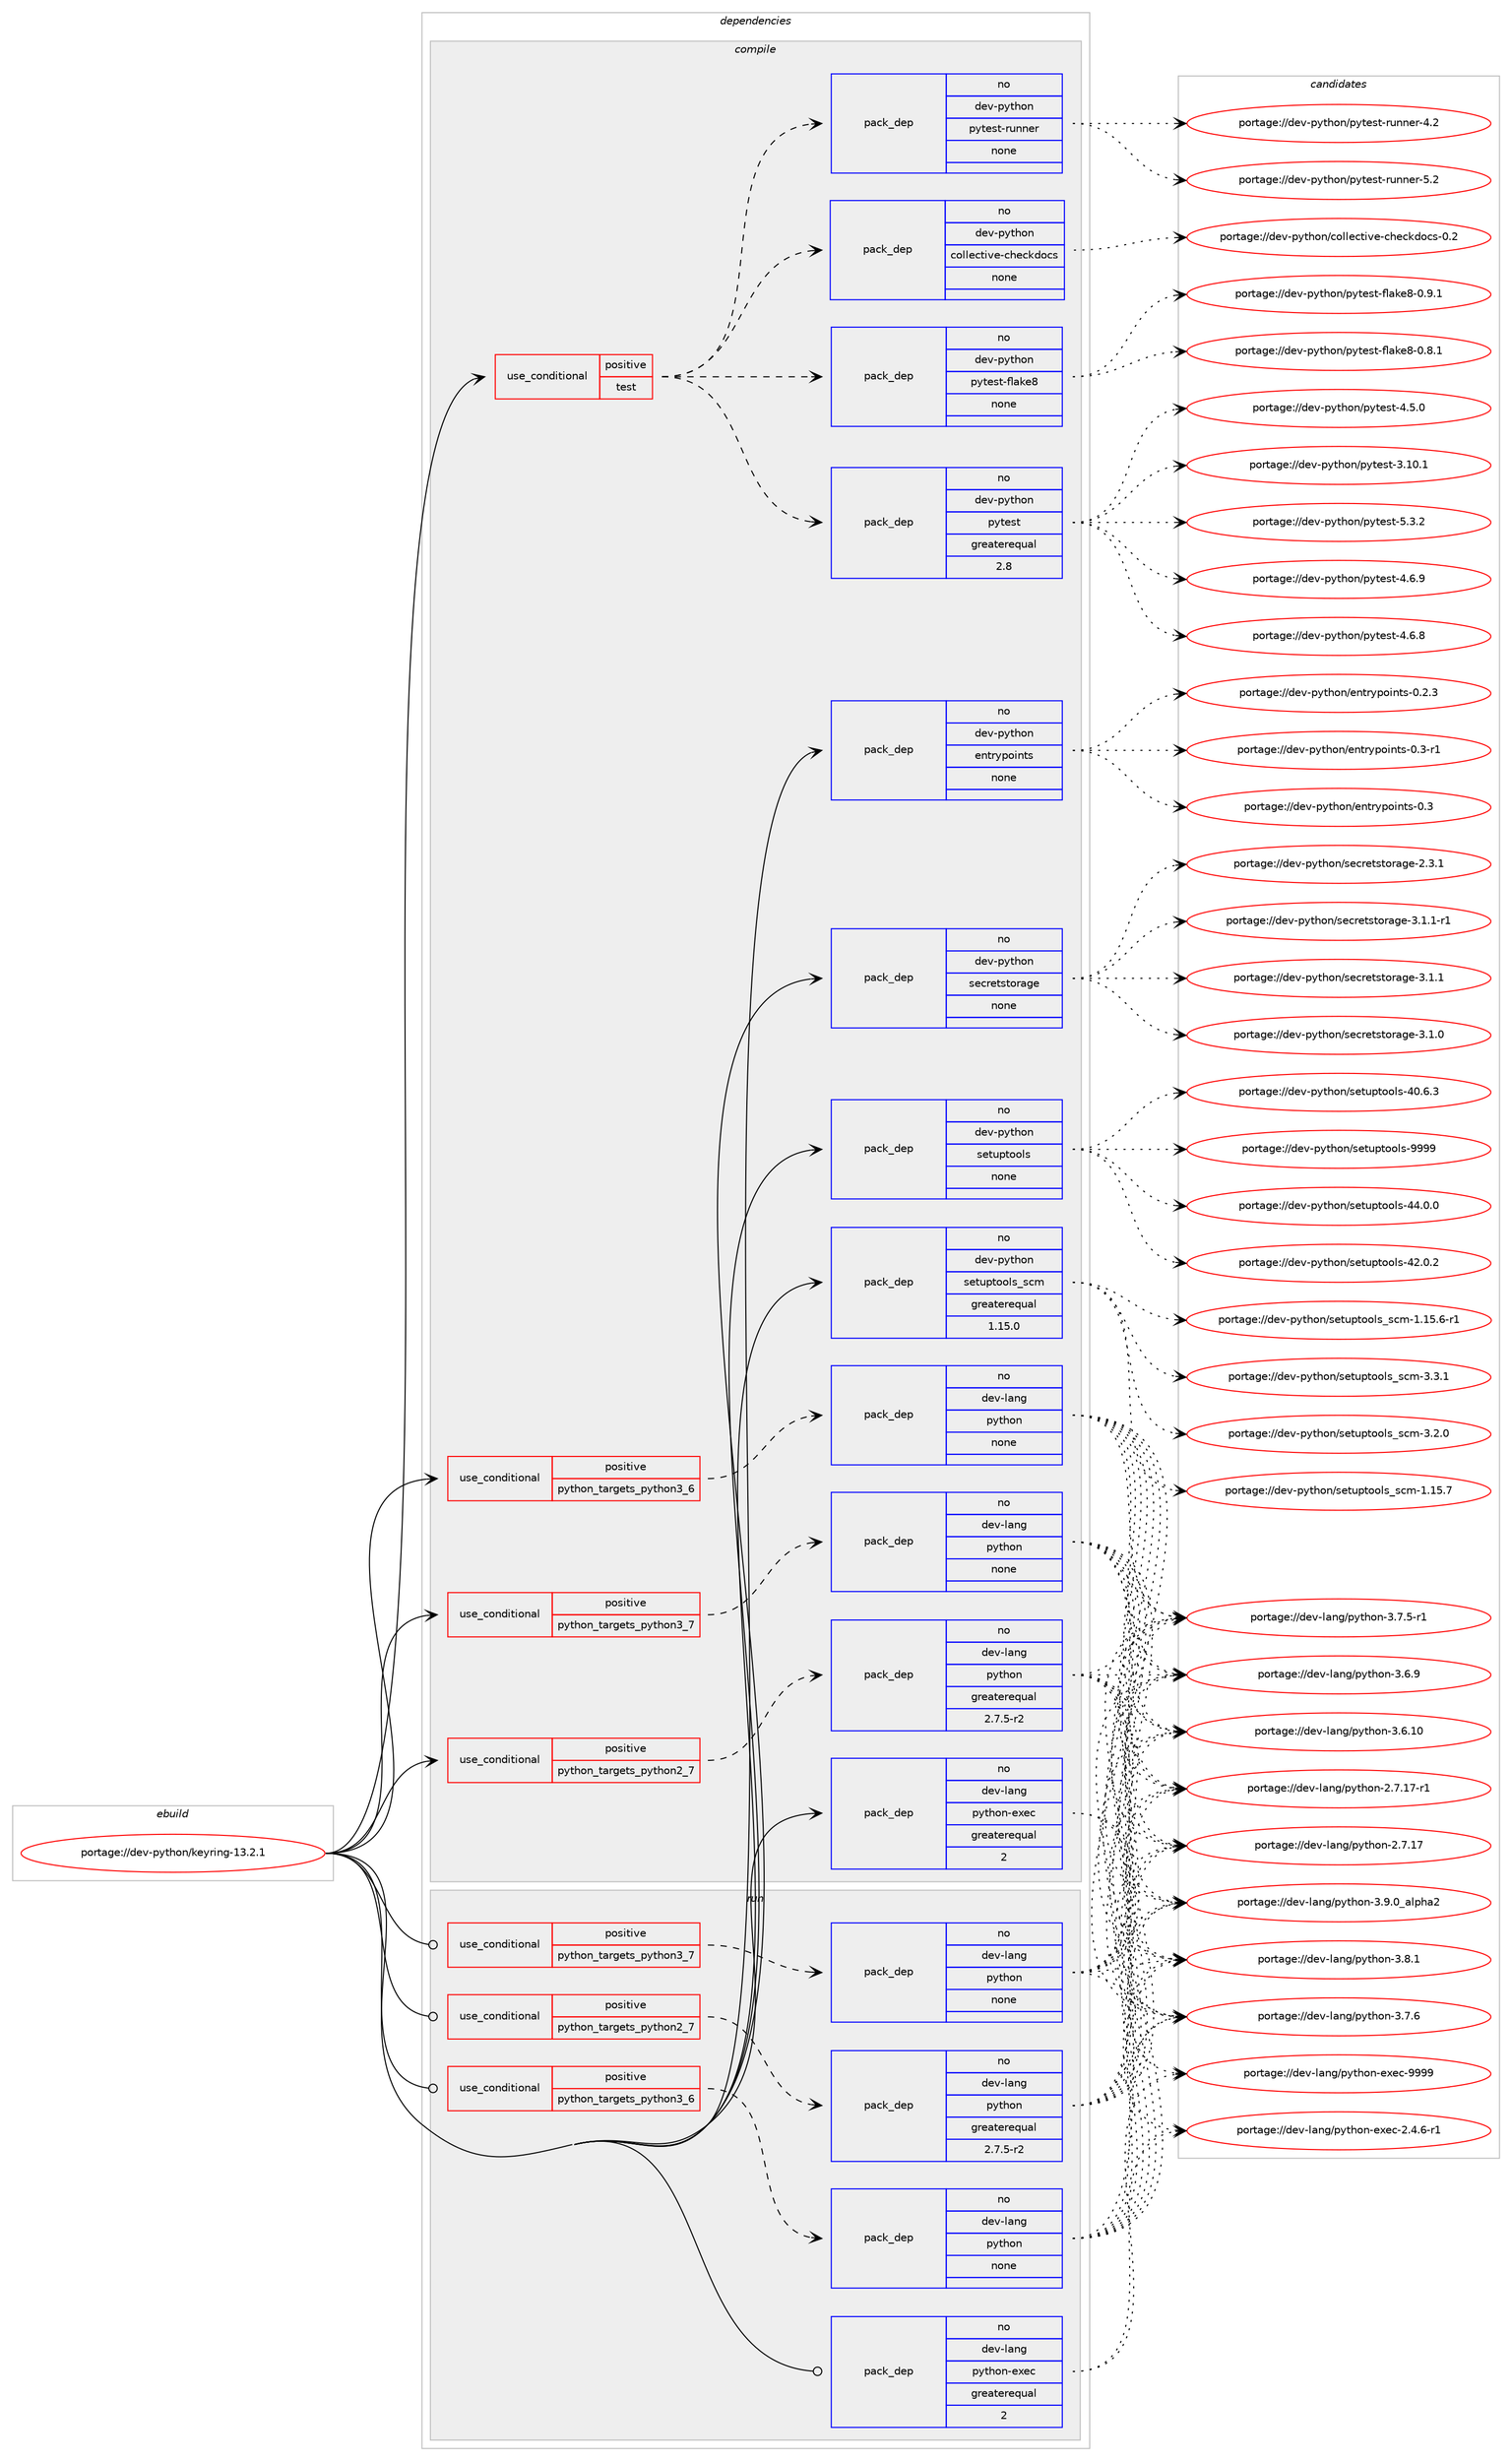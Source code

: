 digraph prolog {

# *************
# Graph options
# *************

newrank=true;
concentrate=true;
compound=true;
graph [rankdir=LR,fontname=Helvetica,fontsize=10,ranksep=1.5];#, ranksep=2.5, nodesep=0.2];
edge  [arrowhead=vee];
node  [fontname=Helvetica,fontsize=10];

# **********
# The ebuild
# **********

subgraph cluster_leftcol {
color=gray;
label=<<i>ebuild</i>>;
id [label="portage://dev-python/keyring-13.2.1", color=red, width=4, href="../dev-python/keyring-13.2.1.svg"];
}

# ****************
# The dependencies
# ****************

subgraph cluster_midcol {
color=gray;
label=<<i>dependencies</i>>;
subgraph cluster_compile {
fillcolor="#eeeeee";
style=filled;
label=<<i>compile</i>>;
subgraph cond113729 {
dependency453123 [label=<<TABLE BORDER="0" CELLBORDER="1" CELLSPACING="0" CELLPADDING="4"><TR><TD ROWSPAN="3" CELLPADDING="10">use_conditional</TD></TR><TR><TD>positive</TD></TR><TR><TD>python_targets_python2_7</TD></TR></TABLE>>, shape=none, color=red];
subgraph pack334414 {
dependency453124 [label=<<TABLE BORDER="0" CELLBORDER="1" CELLSPACING="0" CELLPADDING="4" WIDTH="220"><TR><TD ROWSPAN="6" CELLPADDING="30">pack_dep</TD></TR><TR><TD WIDTH="110">no</TD></TR><TR><TD>dev-lang</TD></TR><TR><TD>python</TD></TR><TR><TD>greaterequal</TD></TR><TR><TD>2.7.5-r2</TD></TR></TABLE>>, shape=none, color=blue];
}
dependency453123:e -> dependency453124:w [weight=20,style="dashed",arrowhead="vee"];
}
id:e -> dependency453123:w [weight=20,style="solid",arrowhead="vee"];
subgraph cond113730 {
dependency453125 [label=<<TABLE BORDER="0" CELLBORDER="1" CELLSPACING="0" CELLPADDING="4"><TR><TD ROWSPAN="3" CELLPADDING="10">use_conditional</TD></TR><TR><TD>positive</TD></TR><TR><TD>python_targets_python3_6</TD></TR></TABLE>>, shape=none, color=red];
subgraph pack334415 {
dependency453126 [label=<<TABLE BORDER="0" CELLBORDER="1" CELLSPACING="0" CELLPADDING="4" WIDTH="220"><TR><TD ROWSPAN="6" CELLPADDING="30">pack_dep</TD></TR><TR><TD WIDTH="110">no</TD></TR><TR><TD>dev-lang</TD></TR><TR><TD>python</TD></TR><TR><TD>none</TD></TR><TR><TD></TD></TR></TABLE>>, shape=none, color=blue];
}
dependency453125:e -> dependency453126:w [weight=20,style="dashed",arrowhead="vee"];
}
id:e -> dependency453125:w [weight=20,style="solid",arrowhead="vee"];
subgraph cond113731 {
dependency453127 [label=<<TABLE BORDER="0" CELLBORDER="1" CELLSPACING="0" CELLPADDING="4"><TR><TD ROWSPAN="3" CELLPADDING="10">use_conditional</TD></TR><TR><TD>positive</TD></TR><TR><TD>python_targets_python3_7</TD></TR></TABLE>>, shape=none, color=red];
subgraph pack334416 {
dependency453128 [label=<<TABLE BORDER="0" CELLBORDER="1" CELLSPACING="0" CELLPADDING="4" WIDTH="220"><TR><TD ROWSPAN="6" CELLPADDING="30">pack_dep</TD></TR><TR><TD WIDTH="110">no</TD></TR><TR><TD>dev-lang</TD></TR><TR><TD>python</TD></TR><TR><TD>none</TD></TR><TR><TD></TD></TR></TABLE>>, shape=none, color=blue];
}
dependency453127:e -> dependency453128:w [weight=20,style="dashed",arrowhead="vee"];
}
id:e -> dependency453127:w [weight=20,style="solid",arrowhead="vee"];
subgraph cond113732 {
dependency453129 [label=<<TABLE BORDER="0" CELLBORDER="1" CELLSPACING="0" CELLPADDING="4"><TR><TD ROWSPAN="3" CELLPADDING="10">use_conditional</TD></TR><TR><TD>positive</TD></TR><TR><TD>test</TD></TR></TABLE>>, shape=none, color=red];
subgraph pack334417 {
dependency453130 [label=<<TABLE BORDER="0" CELLBORDER="1" CELLSPACING="0" CELLPADDING="4" WIDTH="220"><TR><TD ROWSPAN="6" CELLPADDING="30">pack_dep</TD></TR><TR><TD WIDTH="110">no</TD></TR><TR><TD>dev-python</TD></TR><TR><TD>pytest-runner</TD></TR><TR><TD>none</TD></TR><TR><TD></TD></TR></TABLE>>, shape=none, color=blue];
}
dependency453129:e -> dependency453130:w [weight=20,style="dashed",arrowhead="vee"];
subgraph pack334418 {
dependency453131 [label=<<TABLE BORDER="0" CELLBORDER="1" CELLSPACING="0" CELLPADDING="4" WIDTH="220"><TR><TD ROWSPAN="6" CELLPADDING="30">pack_dep</TD></TR><TR><TD WIDTH="110">no</TD></TR><TR><TD>dev-python</TD></TR><TR><TD>pytest</TD></TR><TR><TD>greaterequal</TD></TR><TR><TD>2.8</TD></TR></TABLE>>, shape=none, color=blue];
}
dependency453129:e -> dependency453131:w [weight=20,style="dashed",arrowhead="vee"];
subgraph pack334419 {
dependency453132 [label=<<TABLE BORDER="0" CELLBORDER="1" CELLSPACING="0" CELLPADDING="4" WIDTH="220"><TR><TD ROWSPAN="6" CELLPADDING="30">pack_dep</TD></TR><TR><TD WIDTH="110">no</TD></TR><TR><TD>dev-python</TD></TR><TR><TD>pytest-flake8</TD></TR><TR><TD>none</TD></TR><TR><TD></TD></TR></TABLE>>, shape=none, color=blue];
}
dependency453129:e -> dependency453132:w [weight=20,style="dashed",arrowhead="vee"];
subgraph pack334420 {
dependency453133 [label=<<TABLE BORDER="0" CELLBORDER="1" CELLSPACING="0" CELLPADDING="4" WIDTH="220"><TR><TD ROWSPAN="6" CELLPADDING="30">pack_dep</TD></TR><TR><TD WIDTH="110">no</TD></TR><TR><TD>dev-python</TD></TR><TR><TD>collective-checkdocs</TD></TR><TR><TD>none</TD></TR><TR><TD></TD></TR></TABLE>>, shape=none, color=blue];
}
dependency453129:e -> dependency453133:w [weight=20,style="dashed",arrowhead="vee"];
}
id:e -> dependency453129:w [weight=20,style="solid",arrowhead="vee"];
subgraph pack334421 {
dependency453134 [label=<<TABLE BORDER="0" CELLBORDER="1" CELLSPACING="0" CELLPADDING="4" WIDTH="220"><TR><TD ROWSPAN="6" CELLPADDING="30">pack_dep</TD></TR><TR><TD WIDTH="110">no</TD></TR><TR><TD>dev-lang</TD></TR><TR><TD>python-exec</TD></TR><TR><TD>greaterequal</TD></TR><TR><TD>2</TD></TR></TABLE>>, shape=none, color=blue];
}
id:e -> dependency453134:w [weight=20,style="solid",arrowhead="vee"];
subgraph pack334422 {
dependency453135 [label=<<TABLE BORDER="0" CELLBORDER="1" CELLSPACING="0" CELLPADDING="4" WIDTH="220"><TR><TD ROWSPAN="6" CELLPADDING="30">pack_dep</TD></TR><TR><TD WIDTH="110">no</TD></TR><TR><TD>dev-python</TD></TR><TR><TD>entrypoints</TD></TR><TR><TD>none</TD></TR><TR><TD></TD></TR></TABLE>>, shape=none, color=blue];
}
id:e -> dependency453135:w [weight=20,style="solid",arrowhead="vee"];
subgraph pack334423 {
dependency453136 [label=<<TABLE BORDER="0" CELLBORDER="1" CELLSPACING="0" CELLPADDING="4" WIDTH="220"><TR><TD ROWSPAN="6" CELLPADDING="30">pack_dep</TD></TR><TR><TD WIDTH="110">no</TD></TR><TR><TD>dev-python</TD></TR><TR><TD>secretstorage</TD></TR><TR><TD>none</TD></TR><TR><TD></TD></TR></TABLE>>, shape=none, color=blue];
}
id:e -> dependency453136:w [weight=20,style="solid",arrowhead="vee"];
subgraph pack334424 {
dependency453137 [label=<<TABLE BORDER="0" CELLBORDER="1" CELLSPACING="0" CELLPADDING="4" WIDTH="220"><TR><TD ROWSPAN="6" CELLPADDING="30">pack_dep</TD></TR><TR><TD WIDTH="110">no</TD></TR><TR><TD>dev-python</TD></TR><TR><TD>setuptools</TD></TR><TR><TD>none</TD></TR><TR><TD></TD></TR></TABLE>>, shape=none, color=blue];
}
id:e -> dependency453137:w [weight=20,style="solid",arrowhead="vee"];
subgraph pack334425 {
dependency453138 [label=<<TABLE BORDER="0" CELLBORDER="1" CELLSPACING="0" CELLPADDING="4" WIDTH="220"><TR><TD ROWSPAN="6" CELLPADDING="30">pack_dep</TD></TR><TR><TD WIDTH="110">no</TD></TR><TR><TD>dev-python</TD></TR><TR><TD>setuptools_scm</TD></TR><TR><TD>greaterequal</TD></TR><TR><TD>1.15.0</TD></TR></TABLE>>, shape=none, color=blue];
}
id:e -> dependency453138:w [weight=20,style="solid",arrowhead="vee"];
}
subgraph cluster_compileandrun {
fillcolor="#eeeeee";
style=filled;
label=<<i>compile and run</i>>;
}
subgraph cluster_run {
fillcolor="#eeeeee";
style=filled;
label=<<i>run</i>>;
subgraph cond113733 {
dependency453139 [label=<<TABLE BORDER="0" CELLBORDER="1" CELLSPACING="0" CELLPADDING="4"><TR><TD ROWSPAN="3" CELLPADDING="10">use_conditional</TD></TR><TR><TD>positive</TD></TR><TR><TD>python_targets_python2_7</TD></TR></TABLE>>, shape=none, color=red];
subgraph pack334426 {
dependency453140 [label=<<TABLE BORDER="0" CELLBORDER="1" CELLSPACING="0" CELLPADDING="4" WIDTH="220"><TR><TD ROWSPAN="6" CELLPADDING="30">pack_dep</TD></TR><TR><TD WIDTH="110">no</TD></TR><TR><TD>dev-lang</TD></TR><TR><TD>python</TD></TR><TR><TD>greaterequal</TD></TR><TR><TD>2.7.5-r2</TD></TR></TABLE>>, shape=none, color=blue];
}
dependency453139:e -> dependency453140:w [weight=20,style="dashed",arrowhead="vee"];
}
id:e -> dependency453139:w [weight=20,style="solid",arrowhead="odot"];
subgraph cond113734 {
dependency453141 [label=<<TABLE BORDER="0" CELLBORDER="1" CELLSPACING="0" CELLPADDING="4"><TR><TD ROWSPAN="3" CELLPADDING="10">use_conditional</TD></TR><TR><TD>positive</TD></TR><TR><TD>python_targets_python3_6</TD></TR></TABLE>>, shape=none, color=red];
subgraph pack334427 {
dependency453142 [label=<<TABLE BORDER="0" CELLBORDER="1" CELLSPACING="0" CELLPADDING="4" WIDTH="220"><TR><TD ROWSPAN="6" CELLPADDING="30">pack_dep</TD></TR><TR><TD WIDTH="110">no</TD></TR><TR><TD>dev-lang</TD></TR><TR><TD>python</TD></TR><TR><TD>none</TD></TR><TR><TD></TD></TR></TABLE>>, shape=none, color=blue];
}
dependency453141:e -> dependency453142:w [weight=20,style="dashed",arrowhead="vee"];
}
id:e -> dependency453141:w [weight=20,style="solid",arrowhead="odot"];
subgraph cond113735 {
dependency453143 [label=<<TABLE BORDER="0" CELLBORDER="1" CELLSPACING="0" CELLPADDING="4"><TR><TD ROWSPAN="3" CELLPADDING="10">use_conditional</TD></TR><TR><TD>positive</TD></TR><TR><TD>python_targets_python3_7</TD></TR></TABLE>>, shape=none, color=red];
subgraph pack334428 {
dependency453144 [label=<<TABLE BORDER="0" CELLBORDER="1" CELLSPACING="0" CELLPADDING="4" WIDTH="220"><TR><TD ROWSPAN="6" CELLPADDING="30">pack_dep</TD></TR><TR><TD WIDTH="110">no</TD></TR><TR><TD>dev-lang</TD></TR><TR><TD>python</TD></TR><TR><TD>none</TD></TR><TR><TD></TD></TR></TABLE>>, shape=none, color=blue];
}
dependency453143:e -> dependency453144:w [weight=20,style="dashed",arrowhead="vee"];
}
id:e -> dependency453143:w [weight=20,style="solid",arrowhead="odot"];
subgraph pack334429 {
dependency453145 [label=<<TABLE BORDER="0" CELLBORDER="1" CELLSPACING="0" CELLPADDING="4" WIDTH="220"><TR><TD ROWSPAN="6" CELLPADDING="30">pack_dep</TD></TR><TR><TD WIDTH="110">no</TD></TR><TR><TD>dev-lang</TD></TR><TR><TD>python-exec</TD></TR><TR><TD>greaterequal</TD></TR><TR><TD>2</TD></TR></TABLE>>, shape=none, color=blue];
}
id:e -> dependency453145:w [weight=20,style="solid",arrowhead="odot"];
}
}

# **************
# The candidates
# **************

subgraph cluster_choices {
rank=same;
color=gray;
label=<<i>candidates</i>>;

subgraph choice334414 {
color=black;
nodesep=1;
choice10010111845108971101034711212111610411111045514657464895971081121049750 [label="portage://dev-lang/python-3.9.0_alpha2", color=red, width=4,href="../dev-lang/python-3.9.0_alpha2.svg"];
choice100101118451089711010347112121116104111110455146564649 [label="portage://dev-lang/python-3.8.1", color=red, width=4,href="../dev-lang/python-3.8.1.svg"];
choice100101118451089711010347112121116104111110455146554654 [label="portage://dev-lang/python-3.7.6", color=red, width=4,href="../dev-lang/python-3.7.6.svg"];
choice1001011184510897110103471121211161041111104551465546534511449 [label="portage://dev-lang/python-3.7.5-r1", color=red, width=4,href="../dev-lang/python-3.7.5-r1.svg"];
choice100101118451089711010347112121116104111110455146544657 [label="portage://dev-lang/python-3.6.9", color=red, width=4,href="../dev-lang/python-3.6.9.svg"];
choice10010111845108971101034711212111610411111045514654464948 [label="portage://dev-lang/python-3.6.10", color=red, width=4,href="../dev-lang/python-3.6.10.svg"];
choice100101118451089711010347112121116104111110455046554649554511449 [label="portage://dev-lang/python-2.7.17-r1", color=red, width=4,href="../dev-lang/python-2.7.17-r1.svg"];
choice10010111845108971101034711212111610411111045504655464955 [label="portage://dev-lang/python-2.7.17", color=red, width=4,href="../dev-lang/python-2.7.17.svg"];
dependency453124:e -> choice10010111845108971101034711212111610411111045514657464895971081121049750:w [style=dotted,weight="100"];
dependency453124:e -> choice100101118451089711010347112121116104111110455146564649:w [style=dotted,weight="100"];
dependency453124:e -> choice100101118451089711010347112121116104111110455146554654:w [style=dotted,weight="100"];
dependency453124:e -> choice1001011184510897110103471121211161041111104551465546534511449:w [style=dotted,weight="100"];
dependency453124:e -> choice100101118451089711010347112121116104111110455146544657:w [style=dotted,weight="100"];
dependency453124:e -> choice10010111845108971101034711212111610411111045514654464948:w [style=dotted,weight="100"];
dependency453124:e -> choice100101118451089711010347112121116104111110455046554649554511449:w [style=dotted,weight="100"];
dependency453124:e -> choice10010111845108971101034711212111610411111045504655464955:w [style=dotted,weight="100"];
}
subgraph choice334415 {
color=black;
nodesep=1;
choice10010111845108971101034711212111610411111045514657464895971081121049750 [label="portage://dev-lang/python-3.9.0_alpha2", color=red, width=4,href="../dev-lang/python-3.9.0_alpha2.svg"];
choice100101118451089711010347112121116104111110455146564649 [label="portage://dev-lang/python-3.8.1", color=red, width=4,href="../dev-lang/python-3.8.1.svg"];
choice100101118451089711010347112121116104111110455146554654 [label="portage://dev-lang/python-3.7.6", color=red, width=4,href="../dev-lang/python-3.7.6.svg"];
choice1001011184510897110103471121211161041111104551465546534511449 [label="portage://dev-lang/python-3.7.5-r1", color=red, width=4,href="../dev-lang/python-3.7.5-r1.svg"];
choice100101118451089711010347112121116104111110455146544657 [label="portage://dev-lang/python-3.6.9", color=red, width=4,href="../dev-lang/python-3.6.9.svg"];
choice10010111845108971101034711212111610411111045514654464948 [label="portage://dev-lang/python-3.6.10", color=red, width=4,href="../dev-lang/python-3.6.10.svg"];
choice100101118451089711010347112121116104111110455046554649554511449 [label="portage://dev-lang/python-2.7.17-r1", color=red, width=4,href="../dev-lang/python-2.7.17-r1.svg"];
choice10010111845108971101034711212111610411111045504655464955 [label="portage://dev-lang/python-2.7.17", color=red, width=4,href="../dev-lang/python-2.7.17.svg"];
dependency453126:e -> choice10010111845108971101034711212111610411111045514657464895971081121049750:w [style=dotted,weight="100"];
dependency453126:e -> choice100101118451089711010347112121116104111110455146564649:w [style=dotted,weight="100"];
dependency453126:e -> choice100101118451089711010347112121116104111110455146554654:w [style=dotted,weight="100"];
dependency453126:e -> choice1001011184510897110103471121211161041111104551465546534511449:w [style=dotted,weight="100"];
dependency453126:e -> choice100101118451089711010347112121116104111110455146544657:w [style=dotted,weight="100"];
dependency453126:e -> choice10010111845108971101034711212111610411111045514654464948:w [style=dotted,weight="100"];
dependency453126:e -> choice100101118451089711010347112121116104111110455046554649554511449:w [style=dotted,weight="100"];
dependency453126:e -> choice10010111845108971101034711212111610411111045504655464955:w [style=dotted,weight="100"];
}
subgraph choice334416 {
color=black;
nodesep=1;
choice10010111845108971101034711212111610411111045514657464895971081121049750 [label="portage://dev-lang/python-3.9.0_alpha2", color=red, width=4,href="../dev-lang/python-3.9.0_alpha2.svg"];
choice100101118451089711010347112121116104111110455146564649 [label="portage://dev-lang/python-3.8.1", color=red, width=4,href="../dev-lang/python-3.8.1.svg"];
choice100101118451089711010347112121116104111110455146554654 [label="portage://dev-lang/python-3.7.6", color=red, width=4,href="../dev-lang/python-3.7.6.svg"];
choice1001011184510897110103471121211161041111104551465546534511449 [label="portage://dev-lang/python-3.7.5-r1", color=red, width=4,href="../dev-lang/python-3.7.5-r1.svg"];
choice100101118451089711010347112121116104111110455146544657 [label="portage://dev-lang/python-3.6.9", color=red, width=4,href="../dev-lang/python-3.6.9.svg"];
choice10010111845108971101034711212111610411111045514654464948 [label="portage://dev-lang/python-3.6.10", color=red, width=4,href="../dev-lang/python-3.6.10.svg"];
choice100101118451089711010347112121116104111110455046554649554511449 [label="portage://dev-lang/python-2.7.17-r1", color=red, width=4,href="../dev-lang/python-2.7.17-r1.svg"];
choice10010111845108971101034711212111610411111045504655464955 [label="portage://dev-lang/python-2.7.17", color=red, width=4,href="../dev-lang/python-2.7.17.svg"];
dependency453128:e -> choice10010111845108971101034711212111610411111045514657464895971081121049750:w [style=dotted,weight="100"];
dependency453128:e -> choice100101118451089711010347112121116104111110455146564649:w [style=dotted,weight="100"];
dependency453128:e -> choice100101118451089711010347112121116104111110455146554654:w [style=dotted,weight="100"];
dependency453128:e -> choice1001011184510897110103471121211161041111104551465546534511449:w [style=dotted,weight="100"];
dependency453128:e -> choice100101118451089711010347112121116104111110455146544657:w [style=dotted,weight="100"];
dependency453128:e -> choice10010111845108971101034711212111610411111045514654464948:w [style=dotted,weight="100"];
dependency453128:e -> choice100101118451089711010347112121116104111110455046554649554511449:w [style=dotted,weight="100"];
dependency453128:e -> choice10010111845108971101034711212111610411111045504655464955:w [style=dotted,weight="100"];
}
subgraph choice334417 {
color=black;
nodesep=1;
choice10010111845112121116104111110471121211161011151164511411711011010111445534650 [label="portage://dev-python/pytest-runner-5.2", color=red, width=4,href="../dev-python/pytest-runner-5.2.svg"];
choice10010111845112121116104111110471121211161011151164511411711011010111445524650 [label="portage://dev-python/pytest-runner-4.2", color=red, width=4,href="../dev-python/pytest-runner-4.2.svg"];
dependency453130:e -> choice10010111845112121116104111110471121211161011151164511411711011010111445534650:w [style=dotted,weight="100"];
dependency453130:e -> choice10010111845112121116104111110471121211161011151164511411711011010111445524650:w [style=dotted,weight="100"];
}
subgraph choice334418 {
color=black;
nodesep=1;
choice1001011184511212111610411111047112121116101115116455346514650 [label="portage://dev-python/pytest-5.3.2", color=red, width=4,href="../dev-python/pytest-5.3.2.svg"];
choice1001011184511212111610411111047112121116101115116455246544657 [label="portage://dev-python/pytest-4.6.9", color=red, width=4,href="../dev-python/pytest-4.6.9.svg"];
choice1001011184511212111610411111047112121116101115116455246544656 [label="portage://dev-python/pytest-4.6.8", color=red, width=4,href="../dev-python/pytest-4.6.8.svg"];
choice1001011184511212111610411111047112121116101115116455246534648 [label="portage://dev-python/pytest-4.5.0", color=red, width=4,href="../dev-python/pytest-4.5.0.svg"];
choice100101118451121211161041111104711212111610111511645514649484649 [label="portage://dev-python/pytest-3.10.1", color=red, width=4,href="../dev-python/pytest-3.10.1.svg"];
dependency453131:e -> choice1001011184511212111610411111047112121116101115116455346514650:w [style=dotted,weight="100"];
dependency453131:e -> choice1001011184511212111610411111047112121116101115116455246544657:w [style=dotted,weight="100"];
dependency453131:e -> choice1001011184511212111610411111047112121116101115116455246544656:w [style=dotted,weight="100"];
dependency453131:e -> choice1001011184511212111610411111047112121116101115116455246534648:w [style=dotted,weight="100"];
dependency453131:e -> choice100101118451121211161041111104711212111610111511645514649484649:w [style=dotted,weight="100"];
}
subgraph choice334419 {
color=black;
nodesep=1;
choice1001011184511212111610411111047112121116101115116451021089710710156454846574649 [label="portage://dev-python/pytest-flake8-0.9.1", color=red, width=4,href="../dev-python/pytest-flake8-0.9.1.svg"];
choice1001011184511212111610411111047112121116101115116451021089710710156454846564649 [label="portage://dev-python/pytest-flake8-0.8.1", color=red, width=4,href="../dev-python/pytest-flake8-0.8.1.svg"];
dependency453132:e -> choice1001011184511212111610411111047112121116101115116451021089710710156454846574649:w [style=dotted,weight="100"];
dependency453132:e -> choice1001011184511212111610411111047112121116101115116451021089710710156454846564649:w [style=dotted,weight="100"];
}
subgraph choice334420 {
color=black;
nodesep=1;
choice100101118451121211161041111104799111108108101991161051181014599104101991071001119911545484650 [label="portage://dev-python/collective-checkdocs-0.2", color=red, width=4,href="../dev-python/collective-checkdocs-0.2.svg"];
dependency453133:e -> choice100101118451121211161041111104799111108108101991161051181014599104101991071001119911545484650:w [style=dotted,weight="100"];
}
subgraph choice334421 {
color=black;
nodesep=1;
choice10010111845108971101034711212111610411111045101120101994557575757 [label="portage://dev-lang/python-exec-9999", color=red, width=4,href="../dev-lang/python-exec-9999.svg"];
choice10010111845108971101034711212111610411111045101120101994550465246544511449 [label="portage://dev-lang/python-exec-2.4.6-r1", color=red, width=4,href="../dev-lang/python-exec-2.4.6-r1.svg"];
dependency453134:e -> choice10010111845108971101034711212111610411111045101120101994557575757:w [style=dotted,weight="100"];
dependency453134:e -> choice10010111845108971101034711212111610411111045101120101994550465246544511449:w [style=dotted,weight="100"];
}
subgraph choice334422 {
color=black;
nodesep=1;
choice1001011184511212111610411111047101110116114121112111105110116115454846514511449 [label="portage://dev-python/entrypoints-0.3-r1", color=red, width=4,href="../dev-python/entrypoints-0.3-r1.svg"];
choice100101118451121211161041111104710111011611412111211110511011611545484651 [label="portage://dev-python/entrypoints-0.3", color=red, width=4,href="../dev-python/entrypoints-0.3.svg"];
choice1001011184511212111610411111047101110116114121112111105110116115454846504651 [label="portage://dev-python/entrypoints-0.2.3", color=red, width=4,href="../dev-python/entrypoints-0.2.3.svg"];
dependency453135:e -> choice1001011184511212111610411111047101110116114121112111105110116115454846514511449:w [style=dotted,weight="100"];
dependency453135:e -> choice100101118451121211161041111104710111011611412111211110511011611545484651:w [style=dotted,weight="100"];
dependency453135:e -> choice1001011184511212111610411111047101110116114121112111105110116115454846504651:w [style=dotted,weight="100"];
}
subgraph choice334423 {
color=black;
nodesep=1;
choice100101118451121211161041111104711510199114101116115116111114971031014551464946494511449 [label="portage://dev-python/secretstorage-3.1.1-r1", color=red, width=4,href="../dev-python/secretstorage-3.1.1-r1.svg"];
choice10010111845112121116104111110471151019911410111611511611111497103101455146494649 [label="portage://dev-python/secretstorage-3.1.1", color=red, width=4,href="../dev-python/secretstorage-3.1.1.svg"];
choice10010111845112121116104111110471151019911410111611511611111497103101455146494648 [label="portage://dev-python/secretstorage-3.1.0", color=red, width=4,href="../dev-python/secretstorage-3.1.0.svg"];
choice10010111845112121116104111110471151019911410111611511611111497103101455046514649 [label="portage://dev-python/secretstorage-2.3.1", color=red, width=4,href="../dev-python/secretstorage-2.3.1.svg"];
dependency453136:e -> choice100101118451121211161041111104711510199114101116115116111114971031014551464946494511449:w [style=dotted,weight="100"];
dependency453136:e -> choice10010111845112121116104111110471151019911410111611511611111497103101455146494649:w [style=dotted,weight="100"];
dependency453136:e -> choice10010111845112121116104111110471151019911410111611511611111497103101455146494648:w [style=dotted,weight="100"];
dependency453136:e -> choice10010111845112121116104111110471151019911410111611511611111497103101455046514649:w [style=dotted,weight="100"];
}
subgraph choice334424 {
color=black;
nodesep=1;
choice10010111845112121116104111110471151011161171121161111111081154557575757 [label="portage://dev-python/setuptools-9999", color=red, width=4,href="../dev-python/setuptools-9999.svg"];
choice100101118451121211161041111104711510111611711211611111110811545525246484648 [label="portage://dev-python/setuptools-44.0.0", color=red, width=4,href="../dev-python/setuptools-44.0.0.svg"];
choice100101118451121211161041111104711510111611711211611111110811545525046484650 [label="portage://dev-python/setuptools-42.0.2", color=red, width=4,href="../dev-python/setuptools-42.0.2.svg"];
choice100101118451121211161041111104711510111611711211611111110811545524846544651 [label="portage://dev-python/setuptools-40.6.3", color=red, width=4,href="../dev-python/setuptools-40.6.3.svg"];
dependency453137:e -> choice10010111845112121116104111110471151011161171121161111111081154557575757:w [style=dotted,weight="100"];
dependency453137:e -> choice100101118451121211161041111104711510111611711211611111110811545525246484648:w [style=dotted,weight="100"];
dependency453137:e -> choice100101118451121211161041111104711510111611711211611111110811545525046484650:w [style=dotted,weight="100"];
dependency453137:e -> choice100101118451121211161041111104711510111611711211611111110811545524846544651:w [style=dotted,weight="100"];
}
subgraph choice334425 {
color=black;
nodesep=1;
choice10010111845112121116104111110471151011161171121161111111081159511599109455146514649 [label="portage://dev-python/setuptools_scm-3.3.1", color=red, width=4,href="../dev-python/setuptools_scm-3.3.1.svg"];
choice10010111845112121116104111110471151011161171121161111111081159511599109455146504648 [label="portage://dev-python/setuptools_scm-3.2.0", color=red, width=4,href="../dev-python/setuptools_scm-3.2.0.svg"];
choice1001011184511212111610411111047115101116117112116111111108115951159910945494649534655 [label="portage://dev-python/setuptools_scm-1.15.7", color=red, width=4,href="../dev-python/setuptools_scm-1.15.7.svg"];
choice10010111845112121116104111110471151011161171121161111111081159511599109454946495346544511449 [label="portage://dev-python/setuptools_scm-1.15.6-r1", color=red, width=4,href="../dev-python/setuptools_scm-1.15.6-r1.svg"];
dependency453138:e -> choice10010111845112121116104111110471151011161171121161111111081159511599109455146514649:w [style=dotted,weight="100"];
dependency453138:e -> choice10010111845112121116104111110471151011161171121161111111081159511599109455146504648:w [style=dotted,weight="100"];
dependency453138:e -> choice1001011184511212111610411111047115101116117112116111111108115951159910945494649534655:w [style=dotted,weight="100"];
dependency453138:e -> choice10010111845112121116104111110471151011161171121161111111081159511599109454946495346544511449:w [style=dotted,weight="100"];
}
subgraph choice334426 {
color=black;
nodesep=1;
choice10010111845108971101034711212111610411111045514657464895971081121049750 [label="portage://dev-lang/python-3.9.0_alpha2", color=red, width=4,href="../dev-lang/python-3.9.0_alpha2.svg"];
choice100101118451089711010347112121116104111110455146564649 [label="portage://dev-lang/python-3.8.1", color=red, width=4,href="../dev-lang/python-3.8.1.svg"];
choice100101118451089711010347112121116104111110455146554654 [label="portage://dev-lang/python-3.7.6", color=red, width=4,href="../dev-lang/python-3.7.6.svg"];
choice1001011184510897110103471121211161041111104551465546534511449 [label="portage://dev-lang/python-3.7.5-r1", color=red, width=4,href="../dev-lang/python-3.7.5-r1.svg"];
choice100101118451089711010347112121116104111110455146544657 [label="portage://dev-lang/python-3.6.9", color=red, width=4,href="../dev-lang/python-3.6.9.svg"];
choice10010111845108971101034711212111610411111045514654464948 [label="portage://dev-lang/python-3.6.10", color=red, width=4,href="../dev-lang/python-3.6.10.svg"];
choice100101118451089711010347112121116104111110455046554649554511449 [label="portage://dev-lang/python-2.7.17-r1", color=red, width=4,href="../dev-lang/python-2.7.17-r1.svg"];
choice10010111845108971101034711212111610411111045504655464955 [label="portage://dev-lang/python-2.7.17", color=red, width=4,href="../dev-lang/python-2.7.17.svg"];
dependency453140:e -> choice10010111845108971101034711212111610411111045514657464895971081121049750:w [style=dotted,weight="100"];
dependency453140:e -> choice100101118451089711010347112121116104111110455146564649:w [style=dotted,weight="100"];
dependency453140:e -> choice100101118451089711010347112121116104111110455146554654:w [style=dotted,weight="100"];
dependency453140:e -> choice1001011184510897110103471121211161041111104551465546534511449:w [style=dotted,weight="100"];
dependency453140:e -> choice100101118451089711010347112121116104111110455146544657:w [style=dotted,weight="100"];
dependency453140:e -> choice10010111845108971101034711212111610411111045514654464948:w [style=dotted,weight="100"];
dependency453140:e -> choice100101118451089711010347112121116104111110455046554649554511449:w [style=dotted,weight="100"];
dependency453140:e -> choice10010111845108971101034711212111610411111045504655464955:w [style=dotted,weight="100"];
}
subgraph choice334427 {
color=black;
nodesep=1;
choice10010111845108971101034711212111610411111045514657464895971081121049750 [label="portage://dev-lang/python-3.9.0_alpha2", color=red, width=4,href="../dev-lang/python-3.9.0_alpha2.svg"];
choice100101118451089711010347112121116104111110455146564649 [label="portage://dev-lang/python-3.8.1", color=red, width=4,href="../dev-lang/python-3.8.1.svg"];
choice100101118451089711010347112121116104111110455146554654 [label="portage://dev-lang/python-3.7.6", color=red, width=4,href="../dev-lang/python-3.7.6.svg"];
choice1001011184510897110103471121211161041111104551465546534511449 [label="portage://dev-lang/python-3.7.5-r1", color=red, width=4,href="../dev-lang/python-3.7.5-r1.svg"];
choice100101118451089711010347112121116104111110455146544657 [label="portage://dev-lang/python-3.6.9", color=red, width=4,href="../dev-lang/python-3.6.9.svg"];
choice10010111845108971101034711212111610411111045514654464948 [label="portage://dev-lang/python-3.6.10", color=red, width=4,href="../dev-lang/python-3.6.10.svg"];
choice100101118451089711010347112121116104111110455046554649554511449 [label="portage://dev-lang/python-2.7.17-r1", color=red, width=4,href="../dev-lang/python-2.7.17-r1.svg"];
choice10010111845108971101034711212111610411111045504655464955 [label="portage://dev-lang/python-2.7.17", color=red, width=4,href="../dev-lang/python-2.7.17.svg"];
dependency453142:e -> choice10010111845108971101034711212111610411111045514657464895971081121049750:w [style=dotted,weight="100"];
dependency453142:e -> choice100101118451089711010347112121116104111110455146564649:w [style=dotted,weight="100"];
dependency453142:e -> choice100101118451089711010347112121116104111110455146554654:w [style=dotted,weight="100"];
dependency453142:e -> choice1001011184510897110103471121211161041111104551465546534511449:w [style=dotted,weight="100"];
dependency453142:e -> choice100101118451089711010347112121116104111110455146544657:w [style=dotted,weight="100"];
dependency453142:e -> choice10010111845108971101034711212111610411111045514654464948:w [style=dotted,weight="100"];
dependency453142:e -> choice100101118451089711010347112121116104111110455046554649554511449:w [style=dotted,weight="100"];
dependency453142:e -> choice10010111845108971101034711212111610411111045504655464955:w [style=dotted,weight="100"];
}
subgraph choice334428 {
color=black;
nodesep=1;
choice10010111845108971101034711212111610411111045514657464895971081121049750 [label="portage://dev-lang/python-3.9.0_alpha2", color=red, width=4,href="../dev-lang/python-3.9.0_alpha2.svg"];
choice100101118451089711010347112121116104111110455146564649 [label="portage://dev-lang/python-3.8.1", color=red, width=4,href="../dev-lang/python-3.8.1.svg"];
choice100101118451089711010347112121116104111110455146554654 [label="portage://dev-lang/python-3.7.6", color=red, width=4,href="../dev-lang/python-3.7.6.svg"];
choice1001011184510897110103471121211161041111104551465546534511449 [label="portage://dev-lang/python-3.7.5-r1", color=red, width=4,href="../dev-lang/python-3.7.5-r1.svg"];
choice100101118451089711010347112121116104111110455146544657 [label="portage://dev-lang/python-3.6.9", color=red, width=4,href="../dev-lang/python-3.6.9.svg"];
choice10010111845108971101034711212111610411111045514654464948 [label="portage://dev-lang/python-3.6.10", color=red, width=4,href="../dev-lang/python-3.6.10.svg"];
choice100101118451089711010347112121116104111110455046554649554511449 [label="portage://dev-lang/python-2.7.17-r1", color=red, width=4,href="../dev-lang/python-2.7.17-r1.svg"];
choice10010111845108971101034711212111610411111045504655464955 [label="portage://dev-lang/python-2.7.17", color=red, width=4,href="../dev-lang/python-2.7.17.svg"];
dependency453144:e -> choice10010111845108971101034711212111610411111045514657464895971081121049750:w [style=dotted,weight="100"];
dependency453144:e -> choice100101118451089711010347112121116104111110455146564649:w [style=dotted,weight="100"];
dependency453144:e -> choice100101118451089711010347112121116104111110455146554654:w [style=dotted,weight="100"];
dependency453144:e -> choice1001011184510897110103471121211161041111104551465546534511449:w [style=dotted,weight="100"];
dependency453144:e -> choice100101118451089711010347112121116104111110455146544657:w [style=dotted,weight="100"];
dependency453144:e -> choice10010111845108971101034711212111610411111045514654464948:w [style=dotted,weight="100"];
dependency453144:e -> choice100101118451089711010347112121116104111110455046554649554511449:w [style=dotted,weight="100"];
dependency453144:e -> choice10010111845108971101034711212111610411111045504655464955:w [style=dotted,weight="100"];
}
subgraph choice334429 {
color=black;
nodesep=1;
choice10010111845108971101034711212111610411111045101120101994557575757 [label="portage://dev-lang/python-exec-9999", color=red, width=4,href="../dev-lang/python-exec-9999.svg"];
choice10010111845108971101034711212111610411111045101120101994550465246544511449 [label="portage://dev-lang/python-exec-2.4.6-r1", color=red, width=4,href="../dev-lang/python-exec-2.4.6-r1.svg"];
dependency453145:e -> choice10010111845108971101034711212111610411111045101120101994557575757:w [style=dotted,weight="100"];
dependency453145:e -> choice10010111845108971101034711212111610411111045101120101994550465246544511449:w [style=dotted,weight="100"];
}
}

}
